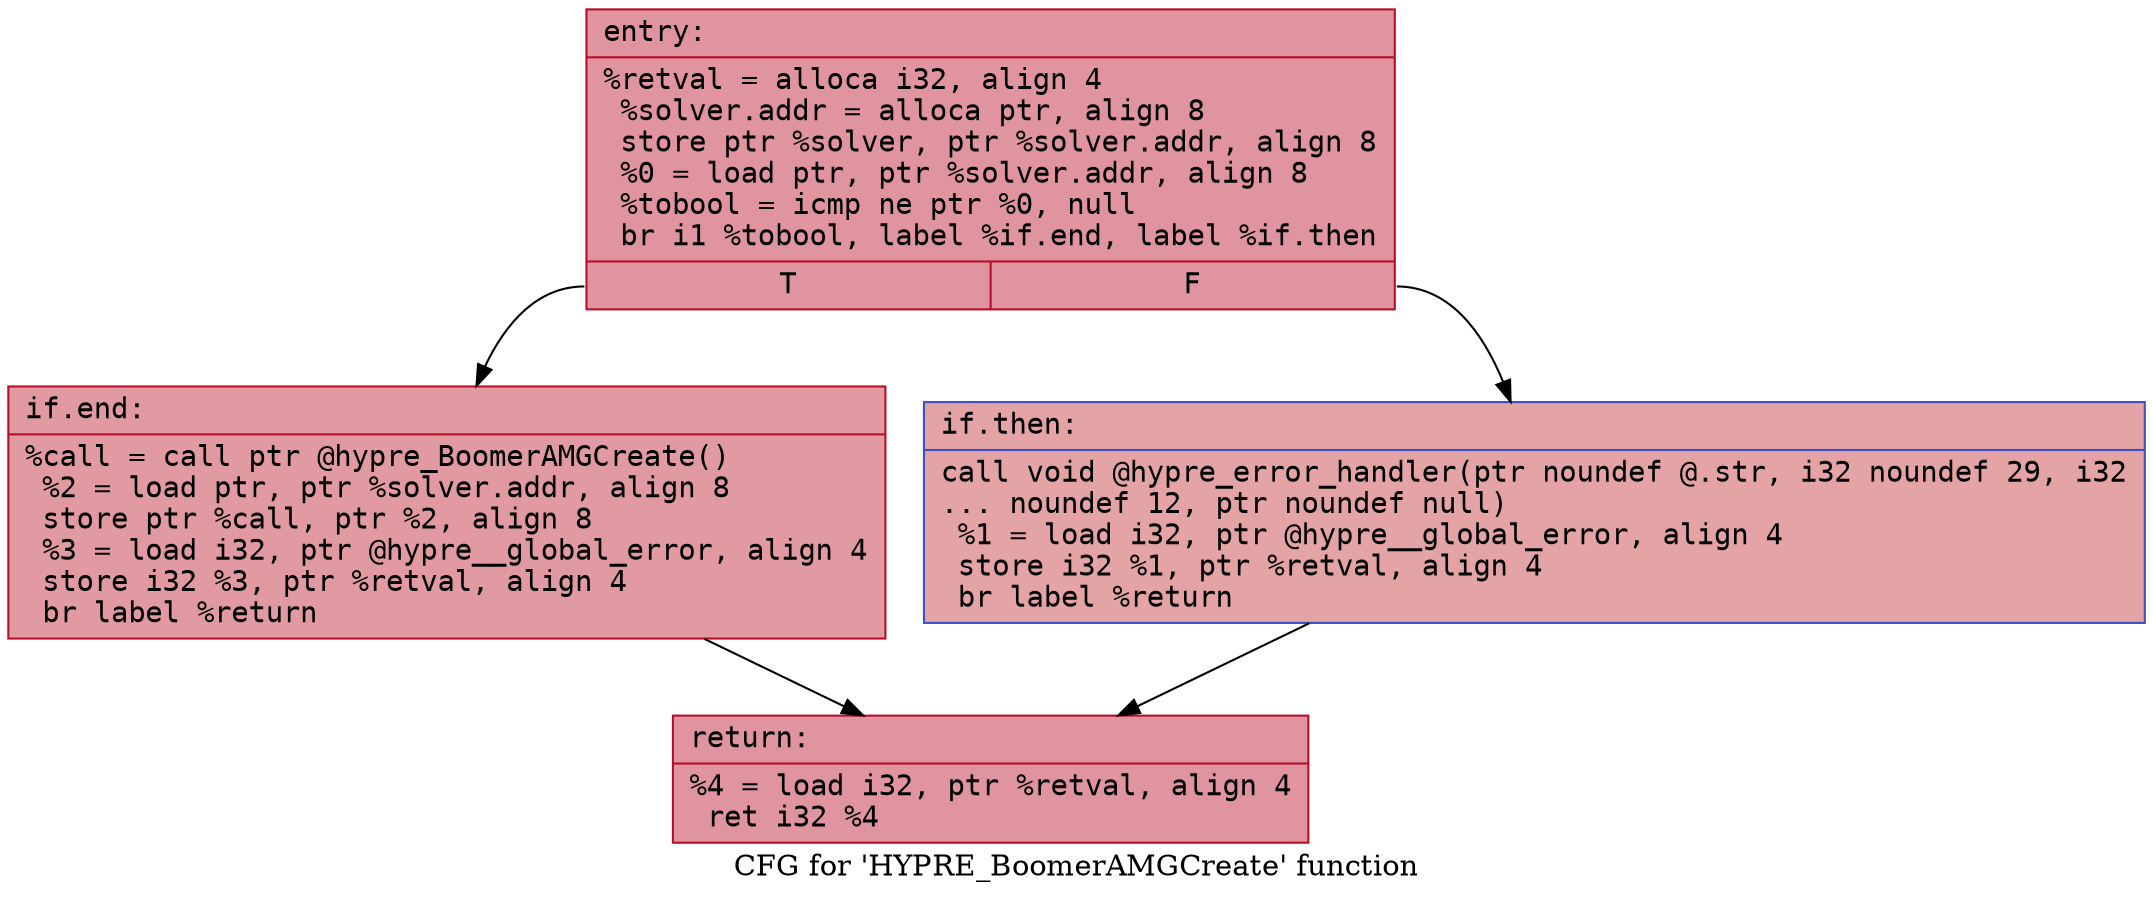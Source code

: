 digraph "CFG for 'HYPRE_BoomerAMGCreate' function" {
	label="CFG for 'HYPRE_BoomerAMGCreate' function";

	Node0x55f5a9a3fab0 [shape=record,color="#b70d28ff", style=filled, fillcolor="#b70d2870" fontname="Courier",label="{entry:\l|  %retval = alloca i32, align 4\l  %solver.addr = alloca ptr, align 8\l  store ptr %solver, ptr %solver.addr, align 8\l  %0 = load ptr, ptr %solver.addr, align 8\l  %tobool = icmp ne ptr %0, null\l  br i1 %tobool, label %if.end, label %if.then\l|{<s0>T|<s1>F}}"];
	Node0x55f5a9a3fab0:s0 -> Node0x55f5a9a426b0[tooltip="entry -> if.end\nProbability 62.50%" ];
	Node0x55f5a9a3fab0:s1 -> Node0x55f5a9a42720[tooltip="entry -> if.then\nProbability 37.50%" ];
	Node0x55f5a9a42720 [shape=record,color="#3d50c3ff", style=filled, fillcolor="#c32e3170" fontname="Courier",label="{if.then:\l|  call void @hypre_error_handler(ptr noundef @.str, i32 noundef 29, i32\l... noundef 12, ptr noundef null)\l  %1 = load i32, ptr @hypre__global_error, align 4\l  store i32 %1, ptr %retval, align 4\l  br label %return\l}"];
	Node0x55f5a9a42720 -> Node0x55f5a9a43240[tooltip="if.then -> return\nProbability 100.00%" ];
	Node0x55f5a9a426b0 [shape=record,color="#b70d28ff", style=filled, fillcolor="#bb1b2c70" fontname="Courier",label="{if.end:\l|  %call = call ptr @hypre_BoomerAMGCreate()\l  %2 = load ptr, ptr %solver.addr, align 8\l  store ptr %call, ptr %2, align 8\l  %3 = load i32, ptr @hypre__global_error, align 4\l  store i32 %3, ptr %retval, align 4\l  br label %return\l}"];
	Node0x55f5a9a426b0 -> Node0x55f5a9a43240[tooltip="if.end -> return\nProbability 100.00%" ];
	Node0x55f5a9a43240 [shape=record,color="#b70d28ff", style=filled, fillcolor="#b70d2870" fontname="Courier",label="{return:\l|  %4 = load i32, ptr %retval, align 4\l  ret i32 %4\l}"];
}
